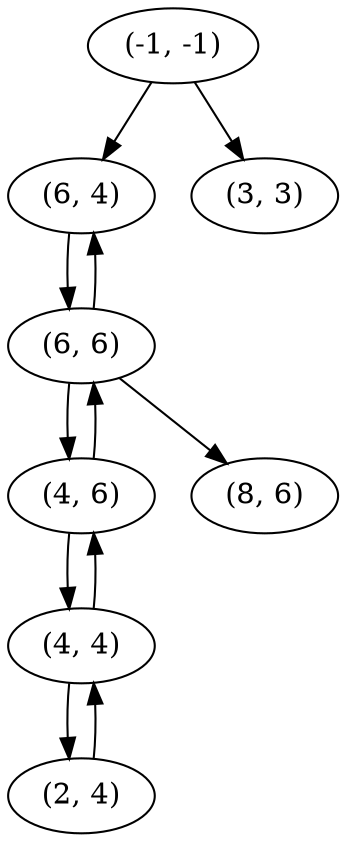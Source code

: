 strict digraph G {
"(6, 4)";
"(4, 4)";
"(4, 6)";
"(6, 6)";
"(8, 6)";
"(-1, -1)";
"(2, 4)";
"(3, 3)";
"(6, 4)" -> "(6, 6)";
"(4, 4)" -> "(2, 4)";
"(4, 4)" -> "(4, 6)";
"(4, 6)" -> "(4, 4)";
"(4, 6)" -> "(6, 6)";
"(6, 6)" -> "(6, 4)";
"(6, 6)" -> "(4, 6)";
"(6, 6)" -> "(8, 6)";
"(-1, -1)" -> "(6, 4)";
"(-1, -1)" -> "(3, 3)";
"(2, 4)" -> "(4, 4)";
}
